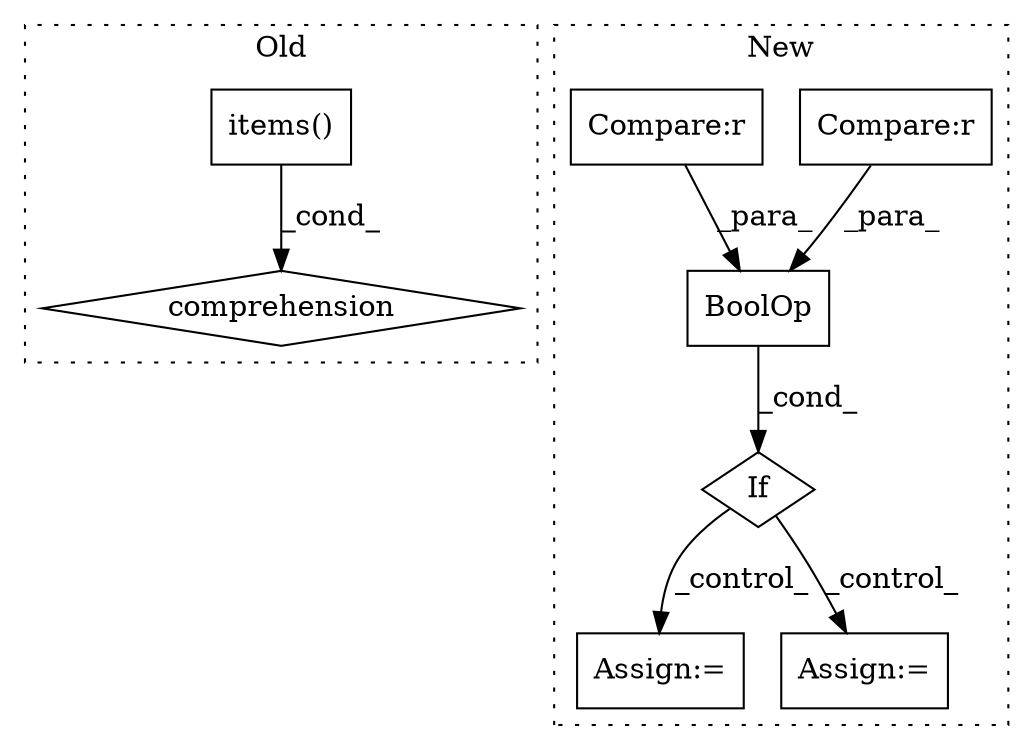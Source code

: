 digraph G {
subgraph cluster0 {
1 [label="items()" a="75" s="3696" l="14" shape="box"];
6 [label="comprehension" a="45" s="3684" l="3" shape="diamond"];
label = "Old";
style="dotted";
}
subgraph cluster1 {
2 [label="BoolOp" a="72" s="3642" l="177" shape="box"];
3 [label="If" a="96" s="3639" l="3" shape="diamond"];
4 [label="Assign:=" a="68" s="3893" l="3" shape="box"];
5 [label="Assign:=" a="68" s="3837" l="3" shape="box"];
7 [label="Compare:r" a="40" s="3695" l="37" shape="box"];
8 [label="Compare:r" a="40" s="3749" l="60" shape="box"];
label = "New";
style="dotted";
}
1 -> 6 [label="_cond_"];
2 -> 3 [label="_cond_"];
3 -> 5 [label="_control_"];
3 -> 4 [label="_control_"];
7 -> 2 [label="_para_"];
8 -> 2 [label="_para_"];
}
